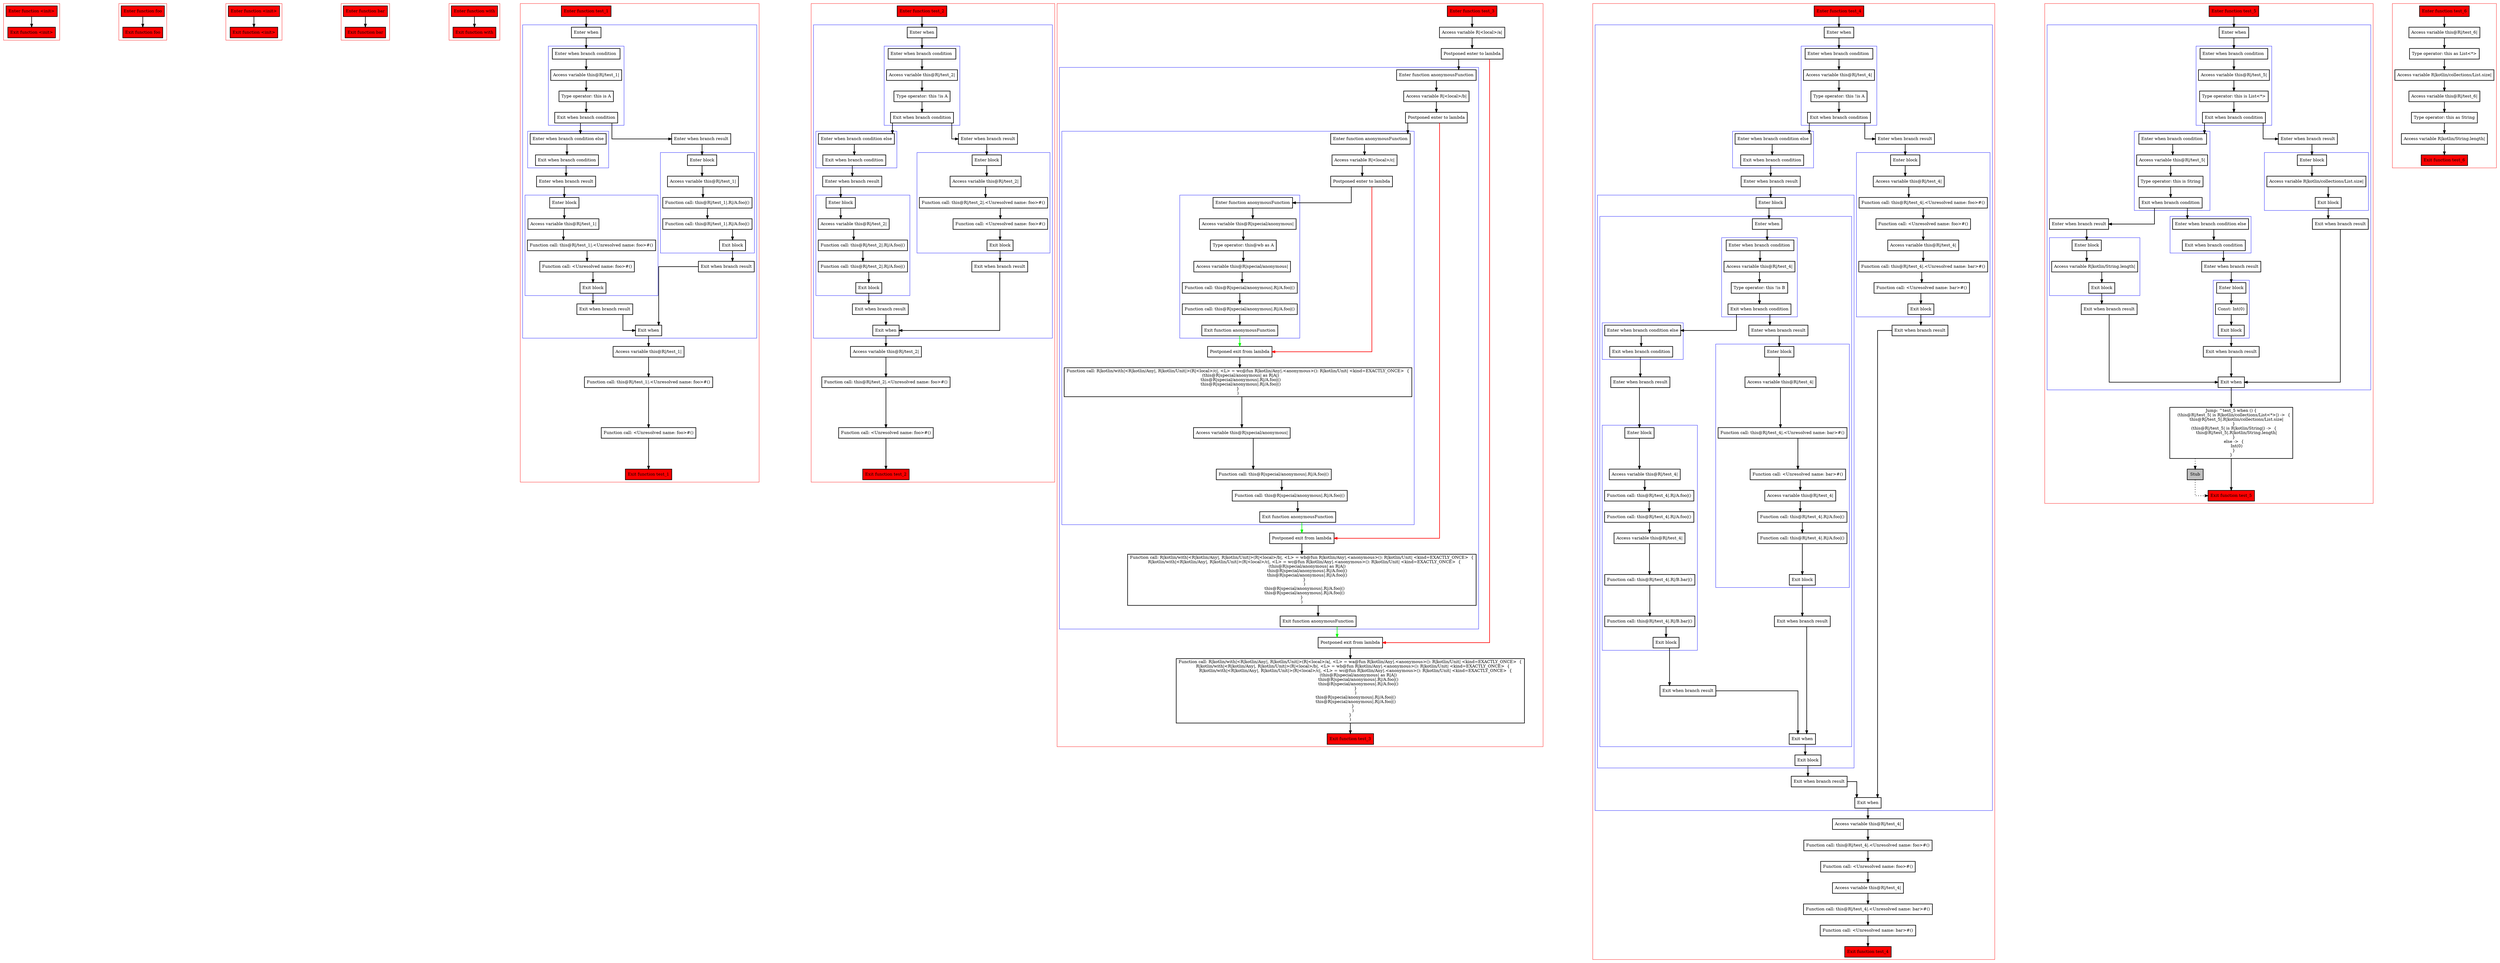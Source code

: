 digraph implicitReceivers_kt {
    graph [splines=ortho nodesep=3]
    node [shape=box penwidth=2]
    edge [penwidth=2]

    subgraph cluster_0 {
        color=red
        0 [label="Enter function <init>" style="filled" fillcolor=red];
        1 [label="Exit function <init>" style="filled" fillcolor=red];
    }

    0 -> {1};

    subgraph cluster_1 {
        color=red
        2 [label="Enter function foo" style="filled" fillcolor=red];
        3 [label="Exit function foo" style="filled" fillcolor=red];
    }

    2 -> {3};

    subgraph cluster_2 {
        color=red
        4 [label="Enter function <init>" style="filled" fillcolor=red];
        5 [label="Exit function <init>" style="filled" fillcolor=red];
    }

    4 -> {5};

    subgraph cluster_3 {
        color=red
        6 [label="Enter function bar" style="filled" fillcolor=red];
        7 [label="Exit function bar" style="filled" fillcolor=red];
    }

    6 -> {7};

    subgraph cluster_4 {
        color=red
        8 [label="Enter function with" style="filled" fillcolor=red];
        9 [label="Exit function with" style="filled" fillcolor=red];
    }

    8 -> {9};

    subgraph cluster_5 {
        color=red
        10 [label="Enter function test_1" style="filled" fillcolor=red];
        subgraph cluster_6 {
            color=blue
            11 [label="Enter when"];
            subgraph cluster_7 {
                color=blue
                12 [label="Enter when branch condition "];
                13 [label="Access variable this@R|/test_1|"];
                14 [label="Type operator: this is A"];
                15 [label="Exit when branch condition"];
            }
            subgraph cluster_8 {
                color=blue
                16 [label="Enter when branch condition else"];
                17 [label="Exit when branch condition"];
            }
            18 [label="Enter when branch result"];
            subgraph cluster_9 {
                color=blue
                19 [label="Enter block"];
                20 [label="Access variable this@R|/test_1|"];
                21 [label="Function call: this@R|/test_1|.<Unresolved name: foo>#()"];
                22 [label="Function call: <Unresolved name: foo>#()"];
                23 [label="Exit block"];
            }
            24 [label="Exit when branch result"];
            25 [label="Enter when branch result"];
            subgraph cluster_10 {
                color=blue
                26 [label="Enter block"];
                27 [label="Access variable this@R|/test_1|"];
                28 [label="Function call: this@R|/test_1|.R|/A.foo|()"];
                29 [label="Function call: this@R|/test_1|.R|/A.foo|()"];
                30 [label="Exit block"];
            }
            31 [label="Exit when branch result"];
            32 [label="Exit when"];
        }
        33 [label="Access variable this@R|/test_1|"];
        34 [label="Function call: this@R|/test_1|.<Unresolved name: foo>#()"];
        35 [label="Function call: <Unresolved name: foo>#()"];
        36 [label="Exit function test_1" style="filled" fillcolor=red];
    }

    10 -> {11};
    11 -> {12};
    12 -> {13};
    13 -> {14};
    14 -> {15};
    15 -> {25 16};
    16 -> {17};
    17 -> {18};
    18 -> {19};
    19 -> {20};
    20 -> {21};
    21 -> {22};
    22 -> {23};
    23 -> {24};
    24 -> {32};
    25 -> {26};
    26 -> {27};
    27 -> {28};
    28 -> {29};
    29 -> {30};
    30 -> {31};
    31 -> {32};
    32 -> {33};
    33 -> {34};
    34 -> {35};
    35 -> {36};

    subgraph cluster_11 {
        color=red
        37 [label="Enter function test_2" style="filled" fillcolor=red];
        subgraph cluster_12 {
            color=blue
            38 [label="Enter when"];
            subgraph cluster_13 {
                color=blue
                39 [label="Enter when branch condition "];
                40 [label="Access variable this@R|/test_2|"];
                41 [label="Type operator: this !is A"];
                42 [label="Exit when branch condition"];
            }
            subgraph cluster_14 {
                color=blue
                43 [label="Enter when branch condition else"];
                44 [label="Exit when branch condition"];
            }
            45 [label="Enter when branch result"];
            subgraph cluster_15 {
                color=blue
                46 [label="Enter block"];
                47 [label="Access variable this@R|/test_2|"];
                48 [label="Function call: this@R|/test_2|.R|/A.foo|()"];
                49 [label="Function call: this@R|/test_2|.R|/A.foo|()"];
                50 [label="Exit block"];
            }
            51 [label="Exit when branch result"];
            52 [label="Enter when branch result"];
            subgraph cluster_16 {
                color=blue
                53 [label="Enter block"];
                54 [label="Access variable this@R|/test_2|"];
                55 [label="Function call: this@R|/test_2|.<Unresolved name: foo>#()"];
                56 [label="Function call: <Unresolved name: foo>#()"];
                57 [label="Exit block"];
            }
            58 [label="Exit when branch result"];
            59 [label="Exit when"];
        }
        60 [label="Access variable this@R|/test_2|"];
        61 [label="Function call: this@R|/test_2|.<Unresolved name: foo>#()"];
        62 [label="Function call: <Unresolved name: foo>#()"];
        63 [label="Exit function test_2" style="filled" fillcolor=red];
    }

    37 -> {38};
    38 -> {39};
    39 -> {40};
    40 -> {41};
    41 -> {42};
    42 -> {52 43};
    43 -> {44};
    44 -> {45};
    45 -> {46};
    46 -> {47};
    47 -> {48};
    48 -> {49};
    49 -> {50};
    50 -> {51};
    51 -> {59};
    52 -> {53};
    53 -> {54};
    54 -> {55};
    55 -> {56};
    56 -> {57};
    57 -> {58};
    58 -> {59};
    59 -> {60};
    60 -> {61};
    61 -> {62};
    62 -> {63};

    subgraph cluster_17 {
        color=red
        64 [label="Enter function test_3" style="filled" fillcolor=red];
        65 [label="Access variable R|<local>/a|"];
        66 [label="Postponed enter to lambda"];
        subgraph cluster_18 {
            color=blue
            67 [label="Enter function anonymousFunction"];
            68 [label="Access variable R|<local>/b|"];
            69 [label="Postponed enter to lambda"];
            subgraph cluster_19 {
                color=blue
                70 [label="Enter function anonymousFunction"];
                71 [label="Access variable R|<local>/c|"];
                72 [label="Postponed enter to lambda"];
                subgraph cluster_20 {
                    color=blue
                    73 [label="Enter function anonymousFunction"];
                    74 [label="Access variable this@R|special/anonymous|"];
                    75 [label="Type operator: this@wb as A"];
                    76 [label="Access variable this@R|special/anonymous|"];
                    77 [label="Function call: this@R|special/anonymous|.R|/A.foo|()"];
                    78 [label="Function call: this@R|special/anonymous|.R|/A.foo|()"];
                    79 [label="Exit function anonymousFunction"];
                }
                80 [label="Postponed exit from lambda"];
                81 [label="Function call: R|kotlin/with|<R|kotlin/Any|, R|kotlin/Unit|>(R|<local>/c|, <L> = wc@fun R|kotlin/Any|.<anonymous>(): R|kotlin/Unit| <kind=EXACTLY_ONCE>  {
    (this@R|special/anonymous| as R|A|)
    this@R|special/anonymous|.R|/A.foo|()
    this@R|special/anonymous|.R|/A.foo|()
}
)"];
                82 [label="Access variable this@R|special/anonymous|"];
                83 [label="Function call: this@R|special/anonymous|.R|/A.foo|()"];
                84 [label="Function call: this@R|special/anonymous|.R|/A.foo|()"];
                85 [label="Exit function anonymousFunction"];
            }
            86 [label="Postponed exit from lambda"];
            87 [label="Function call: R|kotlin/with|<R|kotlin/Any|, R|kotlin/Unit|>(R|<local>/b|, <L> = wb@fun R|kotlin/Any|.<anonymous>(): R|kotlin/Unit| <kind=EXACTLY_ONCE>  {
    R|kotlin/with|<R|kotlin/Any|, R|kotlin/Unit|>(R|<local>/c|, <L> = wc@fun R|kotlin/Any|.<anonymous>(): R|kotlin/Unit| <kind=EXACTLY_ONCE>  {
        (this@R|special/anonymous| as R|A|)
        this@R|special/anonymous|.R|/A.foo|()
        this@R|special/anonymous|.R|/A.foo|()
    }
    )
    this@R|special/anonymous|.R|/A.foo|()
    this@R|special/anonymous|.R|/A.foo|()
}
)"];
            88 [label="Exit function anonymousFunction"];
        }
        89 [label="Postponed exit from lambda"];
        90 [label="Function call: R|kotlin/with|<R|kotlin/Any|, R|kotlin/Unit|>(R|<local>/a|, <L> = wa@fun R|kotlin/Any|.<anonymous>(): R|kotlin/Unit| <kind=EXACTLY_ONCE>  {
    R|kotlin/with|<R|kotlin/Any|, R|kotlin/Unit|>(R|<local>/b|, <L> = wb@fun R|kotlin/Any|.<anonymous>(): R|kotlin/Unit| <kind=EXACTLY_ONCE>  {
        R|kotlin/with|<R|kotlin/Any|, R|kotlin/Unit|>(R|<local>/c|, <L> = wc@fun R|kotlin/Any|.<anonymous>(): R|kotlin/Unit| <kind=EXACTLY_ONCE>  {
            (this@R|special/anonymous| as R|A|)
            this@R|special/anonymous|.R|/A.foo|()
            this@R|special/anonymous|.R|/A.foo|()
        }
        )
        this@R|special/anonymous|.R|/A.foo|()
        this@R|special/anonymous|.R|/A.foo|()
    }
    )
}
)"];
        91 [label="Exit function test_3" style="filled" fillcolor=red];
    }

    64 -> {65};
    65 -> {66};
    66 -> {67};
    66 -> {89} [color=red];
    67 -> {68};
    68 -> {69};
    69 -> {70};
    69 -> {86} [color=red];
    70 -> {71};
    71 -> {72};
    72 -> {73};
    72 -> {80} [color=red];
    73 -> {74};
    74 -> {75};
    75 -> {76};
    76 -> {77};
    77 -> {78};
    78 -> {79};
    79 -> {80} [color=green];
    80 -> {81};
    81 -> {82};
    82 -> {83};
    83 -> {84};
    84 -> {85};
    85 -> {86} [color=green];
    86 -> {87};
    87 -> {88};
    88 -> {89} [color=green];
    89 -> {90};
    90 -> {91};

    subgraph cluster_21 {
        color=red
        92 [label="Enter function test_4" style="filled" fillcolor=red];
        subgraph cluster_22 {
            color=blue
            93 [label="Enter when"];
            subgraph cluster_23 {
                color=blue
                94 [label="Enter when branch condition "];
                95 [label="Access variable this@R|/test_4|"];
                96 [label="Type operator: this !is A"];
                97 [label="Exit when branch condition"];
            }
            subgraph cluster_24 {
                color=blue
                98 [label="Enter when branch condition else"];
                99 [label="Exit when branch condition"];
            }
            100 [label="Enter when branch result"];
            subgraph cluster_25 {
                color=blue
                101 [label="Enter block"];
                subgraph cluster_26 {
                    color=blue
                    102 [label="Enter when"];
                    subgraph cluster_27 {
                        color=blue
                        103 [label="Enter when branch condition "];
                        104 [label="Access variable this@R|/test_4|"];
                        105 [label="Type operator: this !is B"];
                        106 [label="Exit when branch condition"];
                    }
                    subgraph cluster_28 {
                        color=blue
                        107 [label="Enter when branch condition else"];
                        108 [label="Exit when branch condition"];
                    }
                    109 [label="Enter when branch result"];
                    subgraph cluster_29 {
                        color=blue
                        110 [label="Enter block"];
                        111 [label="Access variable this@R|/test_4|"];
                        112 [label="Function call: this@R|/test_4|.R|/A.foo|()"];
                        113 [label="Function call: this@R|/test_4|.R|/A.foo|()"];
                        114 [label="Access variable this@R|/test_4|"];
                        115 [label="Function call: this@R|/test_4|.R|/B.bar|()"];
                        116 [label="Function call: this@R|/test_4|.R|/B.bar|()"];
                        117 [label="Exit block"];
                    }
                    118 [label="Exit when branch result"];
                    119 [label="Enter when branch result"];
                    subgraph cluster_30 {
                        color=blue
                        120 [label="Enter block"];
                        121 [label="Access variable this@R|/test_4|"];
                        122 [label="Function call: this@R|/test_4|.<Unresolved name: bar>#()"];
                        123 [label="Function call: <Unresolved name: bar>#()"];
                        124 [label="Access variable this@R|/test_4|"];
                        125 [label="Function call: this@R|/test_4|.R|/A.foo|()"];
                        126 [label="Function call: this@R|/test_4|.R|/A.foo|()"];
                        127 [label="Exit block"];
                    }
                    128 [label="Exit when branch result"];
                    129 [label="Exit when"];
                }
                130 [label="Exit block"];
            }
            131 [label="Exit when branch result"];
            132 [label="Enter when branch result"];
            subgraph cluster_31 {
                color=blue
                133 [label="Enter block"];
                134 [label="Access variable this@R|/test_4|"];
                135 [label="Function call: this@R|/test_4|.<Unresolved name: foo>#()"];
                136 [label="Function call: <Unresolved name: foo>#()"];
                137 [label="Access variable this@R|/test_4|"];
                138 [label="Function call: this@R|/test_4|.<Unresolved name: bar>#()"];
                139 [label="Function call: <Unresolved name: bar>#()"];
                140 [label="Exit block"];
            }
            141 [label="Exit when branch result"];
            142 [label="Exit when"];
        }
        143 [label="Access variable this@R|/test_4|"];
        144 [label="Function call: this@R|/test_4|.<Unresolved name: foo>#()"];
        145 [label="Function call: <Unresolved name: foo>#()"];
        146 [label="Access variable this@R|/test_4|"];
        147 [label="Function call: this@R|/test_4|.<Unresolved name: bar>#()"];
        148 [label="Function call: <Unresolved name: bar>#()"];
        149 [label="Exit function test_4" style="filled" fillcolor=red];
    }

    92 -> {93};
    93 -> {94};
    94 -> {95};
    95 -> {96};
    96 -> {97};
    97 -> {132 98};
    98 -> {99};
    99 -> {100};
    100 -> {101};
    101 -> {102};
    102 -> {103};
    103 -> {104};
    104 -> {105};
    105 -> {106};
    106 -> {119 107};
    107 -> {108};
    108 -> {109};
    109 -> {110};
    110 -> {111};
    111 -> {112};
    112 -> {113};
    113 -> {114};
    114 -> {115};
    115 -> {116};
    116 -> {117};
    117 -> {118};
    118 -> {129};
    119 -> {120};
    120 -> {121};
    121 -> {122};
    122 -> {123};
    123 -> {124};
    124 -> {125};
    125 -> {126};
    126 -> {127};
    127 -> {128};
    128 -> {129};
    129 -> {130};
    130 -> {131};
    131 -> {142};
    132 -> {133};
    133 -> {134};
    134 -> {135};
    135 -> {136};
    136 -> {137};
    137 -> {138};
    138 -> {139};
    139 -> {140};
    140 -> {141};
    141 -> {142};
    142 -> {143};
    143 -> {144};
    144 -> {145};
    145 -> {146};
    146 -> {147};
    147 -> {148};
    148 -> {149};

    subgraph cluster_32 {
        color=red
        150 [label="Enter function test_5" style="filled" fillcolor=red];
        subgraph cluster_33 {
            color=blue
            151 [label="Enter when"];
            subgraph cluster_34 {
                color=blue
                152 [label="Enter when branch condition "];
                153 [label="Access variable this@R|/test_5|"];
                154 [label="Type operator: this is List<*>"];
                155 [label="Exit when branch condition"];
            }
            subgraph cluster_35 {
                color=blue
                156 [label="Enter when branch condition "];
                157 [label="Access variable this@R|/test_5|"];
                158 [label="Type operator: this is String"];
                159 [label="Exit when branch condition"];
            }
            subgraph cluster_36 {
                color=blue
                160 [label="Enter when branch condition else"];
                161 [label="Exit when branch condition"];
            }
            162 [label="Enter when branch result"];
            subgraph cluster_37 {
                color=blue
                163 [label="Enter block"];
                164 [label="Const: Int(0)"];
                165 [label="Exit block"];
            }
            166 [label="Exit when branch result"];
            167 [label="Enter when branch result"];
            subgraph cluster_38 {
                color=blue
                168 [label="Enter block"];
                169 [label="Access variable R|kotlin/String.length|"];
                170 [label="Exit block"];
            }
            171 [label="Exit when branch result"];
            172 [label="Enter when branch result"];
            subgraph cluster_39 {
                color=blue
                173 [label="Enter block"];
                174 [label="Access variable R|kotlin/collections/List.size|"];
                175 [label="Exit block"];
            }
            176 [label="Exit when branch result"];
            177 [label="Exit when"];
        }
        178 [label="Jump: ^test_5 when () {
    (this@R|/test_5| is R|kotlin/collections/List<*>|) ->  {
        this@R|/test_5|.R|kotlin/collections/List.size|
    }
    (this@R|/test_5| is R|kotlin/String|) ->  {
        this@R|/test_5|.R|kotlin/String.length|
    }
    else ->  {
        Int(0)
    }
}
"];
        179 [label="Stub" style="filled" fillcolor=gray];
        180 [label="Exit function test_5" style="filled" fillcolor=red];
    }

    150 -> {151};
    151 -> {152};
    152 -> {153};
    153 -> {154};
    154 -> {155};
    155 -> {172 156};
    156 -> {157};
    157 -> {158};
    158 -> {159};
    159 -> {167 160};
    160 -> {161};
    161 -> {162};
    162 -> {163};
    163 -> {164};
    164 -> {165};
    165 -> {166};
    166 -> {177};
    167 -> {168};
    168 -> {169};
    169 -> {170};
    170 -> {171};
    171 -> {177};
    172 -> {173};
    173 -> {174};
    174 -> {175};
    175 -> {176};
    176 -> {177};
    177 -> {178};
    178 -> {180};
    178 -> {179} [style=dotted];
    179 -> {180} [style=dotted];

    subgraph cluster_40 {
        color=red
        181 [label="Enter function test_6" style="filled" fillcolor=red];
        182 [label="Access variable this@R|/test_6|"];
        183 [label="Type operator: this as List<*>"];
        184 [label="Access variable R|kotlin/collections/List.size|"];
        185 [label="Access variable this@R|/test_6|"];
        186 [label="Type operator: this as String"];
        187 [label="Access variable R|kotlin/String.length|"];
        188 [label="Exit function test_6" style="filled" fillcolor=red];
    }

    181 -> {182};
    182 -> {183};
    183 -> {184};
    184 -> {185};
    185 -> {186};
    186 -> {187};
    187 -> {188};

}
